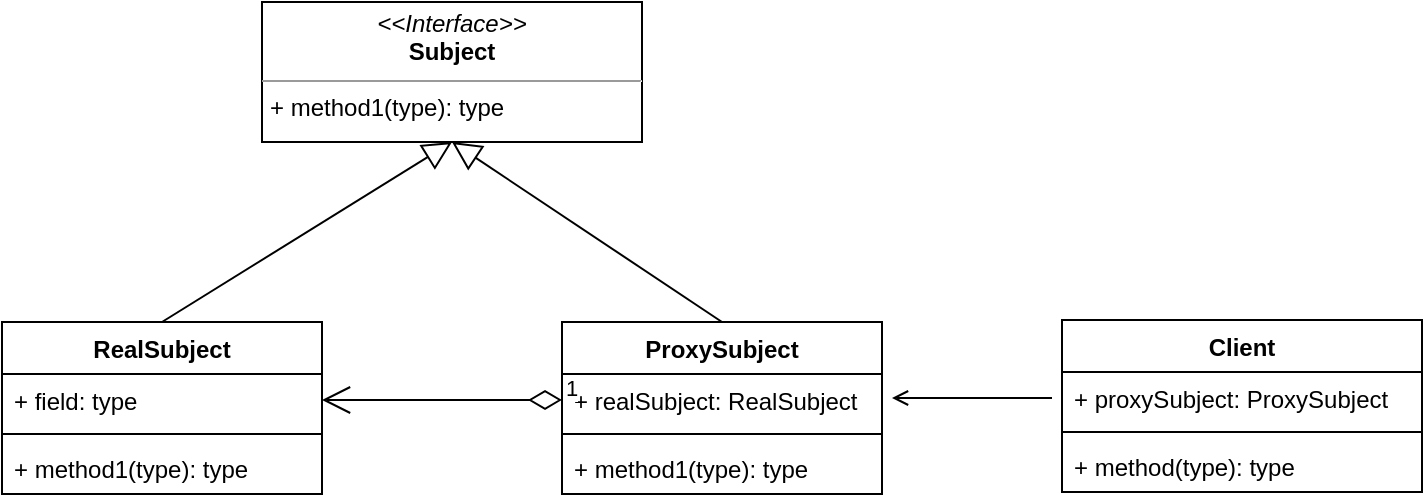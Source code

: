 <mxfile version="14.6.13" type="github">
  <diagram id="f_HQTRbJ5xjk77O6vc_d" name="Page-1">
    <mxGraphModel dx="889" dy="547" grid="1" gridSize="10" guides="1" tooltips="1" connect="1" arrows="1" fold="1" page="1" pageScale="1" pageWidth="850" pageHeight="1100" math="0" shadow="0">
      <root>
        <mxCell id="0" />
        <mxCell id="1" parent="0" />
        <mxCell id="ZKjBwxqaSe1zYxfgrVbI-1" value="RealSubject" style="swimlane;fontStyle=1;align=center;verticalAlign=top;childLayout=stackLayout;horizontal=1;startSize=26;horizontalStack=0;resizeParent=1;resizeParentMax=0;resizeLast=0;collapsible=1;marginBottom=0;" vertex="1" parent="1">
          <mxGeometry x="120" y="220" width="160" height="86" as="geometry">
            <mxRectangle x="120" y="220" width="100" height="26" as="alternateBounds" />
          </mxGeometry>
        </mxCell>
        <mxCell id="ZKjBwxqaSe1zYxfgrVbI-2" value="+ field: type" style="text;strokeColor=none;fillColor=none;align=left;verticalAlign=top;spacingLeft=4;spacingRight=4;overflow=hidden;rotatable=0;points=[[0,0.5],[1,0.5]];portConstraint=eastwest;" vertex="1" parent="ZKjBwxqaSe1zYxfgrVbI-1">
          <mxGeometry y="26" width="160" height="26" as="geometry" />
        </mxCell>
        <mxCell id="ZKjBwxqaSe1zYxfgrVbI-3" value="" style="line;strokeWidth=1;fillColor=none;align=left;verticalAlign=middle;spacingTop=-1;spacingLeft=3;spacingRight=3;rotatable=0;labelPosition=right;points=[];portConstraint=eastwest;" vertex="1" parent="ZKjBwxqaSe1zYxfgrVbI-1">
          <mxGeometry y="52" width="160" height="8" as="geometry" />
        </mxCell>
        <mxCell id="ZKjBwxqaSe1zYxfgrVbI-4" value="+ method1(type): type" style="text;strokeColor=none;fillColor=none;align=left;verticalAlign=top;spacingLeft=4;spacingRight=4;overflow=hidden;rotatable=0;points=[[0,0.5],[1,0.5]];portConstraint=eastwest;" vertex="1" parent="ZKjBwxqaSe1zYxfgrVbI-1">
          <mxGeometry y="60" width="160" height="26" as="geometry" />
        </mxCell>
        <mxCell id="ZKjBwxqaSe1zYxfgrVbI-6" value="ProxySubject" style="swimlane;fontStyle=1;align=center;verticalAlign=top;childLayout=stackLayout;horizontal=1;startSize=26;horizontalStack=0;resizeParent=1;resizeParentMax=0;resizeLast=0;collapsible=1;marginBottom=0;" vertex="1" parent="1">
          <mxGeometry x="400" y="220" width="160" height="86" as="geometry" />
        </mxCell>
        <mxCell id="ZKjBwxqaSe1zYxfgrVbI-7" value="+ realSubject: RealSubject" style="text;strokeColor=none;fillColor=none;align=left;verticalAlign=top;spacingLeft=4;spacingRight=4;overflow=hidden;rotatable=0;points=[[0,0.5],[1,0.5]];portConstraint=eastwest;" vertex="1" parent="ZKjBwxqaSe1zYxfgrVbI-6">
          <mxGeometry y="26" width="160" height="26" as="geometry" />
        </mxCell>
        <mxCell id="ZKjBwxqaSe1zYxfgrVbI-8" value="" style="line;strokeWidth=1;fillColor=none;align=left;verticalAlign=middle;spacingTop=-1;spacingLeft=3;spacingRight=3;rotatable=0;labelPosition=right;points=[];portConstraint=eastwest;" vertex="1" parent="ZKjBwxqaSe1zYxfgrVbI-6">
          <mxGeometry y="52" width="160" height="8" as="geometry" />
        </mxCell>
        <mxCell id="ZKjBwxqaSe1zYxfgrVbI-9" value="+ method1(type): type" style="text;strokeColor=none;fillColor=none;align=left;verticalAlign=top;spacingLeft=4;spacingRight=4;overflow=hidden;rotatable=0;points=[[0,0.5],[1,0.5]];portConstraint=eastwest;" vertex="1" parent="ZKjBwxqaSe1zYxfgrVbI-6">
          <mxGeometry y="60" width="160" height="26" as="geometry" />
        </mxCell>
        <mxCell id="ZKjBwxqaSe1zYxfgrVbI-11" value="&lt;p style=&quot;margin: 0px ; margin-top: 4px ; text-align: center&quot;&gt;&lt;i&gt;&amp;lt;&amp;lt;Interface&amp;gt;&amp;gt;&lt;/i&gt;&lt;br&gt;&lt;b&gt;Subject&lt;/b&gt;&lt;/p&gt;&lt;hr size=&quot;1&quot;&gt;&lt;p style=&quot;margin: 0px ; margin-left: 4px&quot;&gt;+ method1(type): type&lt;br&gt;&lt;/p&gt;" style="verticalAlign=top;align=left;overflow=fill;fontSize=12;fontFamily=Helvetica;html=1;" vertex="1" parent="1">
          <mxGeometry x="250" y="60" width="190" height="70" as="geometry" />
        </mxCell>
        <mxCell id="ZKjBwxqaSe1zYxfgrVbI-12" value="1" style="endArrow=open;html=1;endSize=12;startArrow=diamondThin;startSize=14;startFill=0;edgeStyle=orthogonalEdgeStyle;align=left;verticalAlign=bottom;entryX=1;entryY=0.5;entryDx=0;entryDy=0;exitX=0;exitY=0.5;exitDx=0;exitDy=0;" edge="1" parent="1" source="ZKjBwxqaSe1zYxfgrVbI-7" target="ZKjBwxqaSe1zYxfgrVbI-2">
          <mxGeometry x="-1" y="3" relative="1" as="geometry">
            <mxPoint x="370" y="310" as="sourcePoint" />
            <mxPoint x="390" y="260" as="targetPoint" />
          </mxGeometry>
        </mxCell>
        <mxCell id="ZKjBwxqaSe1zYxfgrVbI-13" value="" style="endArrow=block;endFill=0;endSize=12;html=1;entryX=0.5;entryY=1;entryDx=0;entryDy=0;exitX=0.5;exitY=0;exitDx=0;exitDy=0;" edge="1" parent="1" source="ZKjBwxqaSe1zYxfgrVbI-1" target="ZKjBwxqaSe1zYxfgrVbI-11">
          <mxGeometry width="160" relative="1" as="geometry">
            <mxPoint x="230" y="190" as="sourcePoint" />
            <mxPoint x="390" y="190" as="targetPoint" />
          </mxGeometry>
        </mxCell>
        <mxCell id="ZKjBwxqaSe1zYxfgrVbI-14" value="" style="endArrow=block;endFill=0;endSize=12;html=1;entryX=0.5;entryY=1;entryDx=0;entryDy=0;exitX=0.5;exitY=0;exitDx=0;exitDy=0;" edge="1" parent="1" source="ZKjBwxqaSe1zYxfgrVbI-6" target="ZKjBwxqaSe1zYxfgrVbI-11">
          <mxGeometry width="160" relative="1" as="geometry">
            <mxPoint x="210" y="230" as="sourcePoint" />
            <mxPoint x="355" y="140" as="targetPoint" />
          </mxGeometry>
        </mxCell>
        <mxCell id="ZKjBwxqaSe1zYxfgrVbI-15" value="Client" style="swimlane;fontStyle=1;align=center;verticalAlign=top;childLayout=stackLayout;horizontal=1;startSize=26;horizontalStack=0;resizeParent=1;resizeParentMax=0;resizeLast=0;collapsible=1;marginBottom=0;" vertex="1" parent="1">
          <mxGeometry x="650" y="219" width="180" height="86" as="geometry" />
        </mxCell>
        <mxCell id="ZKjBwxqaSe1zYxfgrVbI-16" value="+ proxySubject: ProxySubject" style="text;strokeColor=none;fillColor=none;align=left;verticalAlign=top;spacingLeft=4;spacingRight=4;overflow=hidden;rotatable=0;points=[[0,0.5],[1,0.5]];portConstraint=eastwest;" vertex="1" parent="ZKjBwxqaSe1zYxfgrVbI-15">
          <mxGeometry y="26" width="180" height="26" as="geometry" />
        </mxCell>
        <mxCell id="ZKjBwxqaSe1zYxfgrVbI-17" value="" style="line;strokeWidth=1;fillColor=none;align=left;verticalAlign=middle;spacingTop=-1;spacingLeft=3;spacingRight=3;rotatable=0;labelPosition=right;points=[];portConstraint=eastwest;" vertex="1" parent="ZKjBwxqaSe1zYxfgrVbI-15">
          <mxGeometry y="52" width="180" height="8" as="geometry" />
        </mxCell>
        <mxCell id="ZKjBwxqaSe1zYxfgrVbI-18" value="+ method(type): type" style="text;strokeColor=none;fillColor=none;align=left;verticalAlign=top;spacingLeft=4;spacingRight=4;overflow=hidden;rotatable=0;points=[[0,0.5],[1,0.5]];portConstraint=eastwest;" vertex="1" parent="ZKjBwxqaSe1zYxfgrVbI-15">
          <mxGeometry y="60" width="180" height="26" as="geometry" />
        </mxCell>
        <mxCell id="ZKjBwxqaSe1zYxfgrVbI-19" style="edgeStyle=orthogonalEdgeStyle;rounded=0;orthogonalLoop=1;jettySize=auto;html=1;endArrow=open;endFill=0;" edge="1" parent="1">
          <mxGeometry relative="1" as="geometry">
            <mxPoint x="565" y="258" as="targetPoint" />
            <mxPoint x="645" y="258" as="sourcePoint" />
          </mxGeometry>
        </mxCell>
      </root>
    </mxGraphModel>
  </diagram>
</mxfile>
